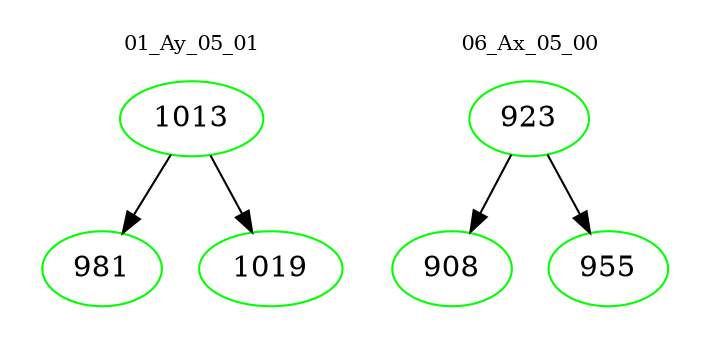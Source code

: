 digraph{
subgraph cluster_0 {
color = white
label = "01_Ay_05_01";
fontsize=10;
T0_1013 [label="1013", color="green"]
T0_1013 -> T0_981 [color="black"]
T0_981 [label="981", color="green"]
T0_1013 -> T0_1019 [color="black"]
T0_1019 [label="1019", color="green"]
}
subgraph cluster_1 {
color = white
label = "06_Ax_05_00";
fontsize=10;
T1_923 [label="923", color="green"]
T1_923 -> T1_908 [color="black"]
T1_908 [label="908", color="green"]
T1_923 -> T1_955 [color="black"]
T1_955 [label="955", color="green"]
}
}
